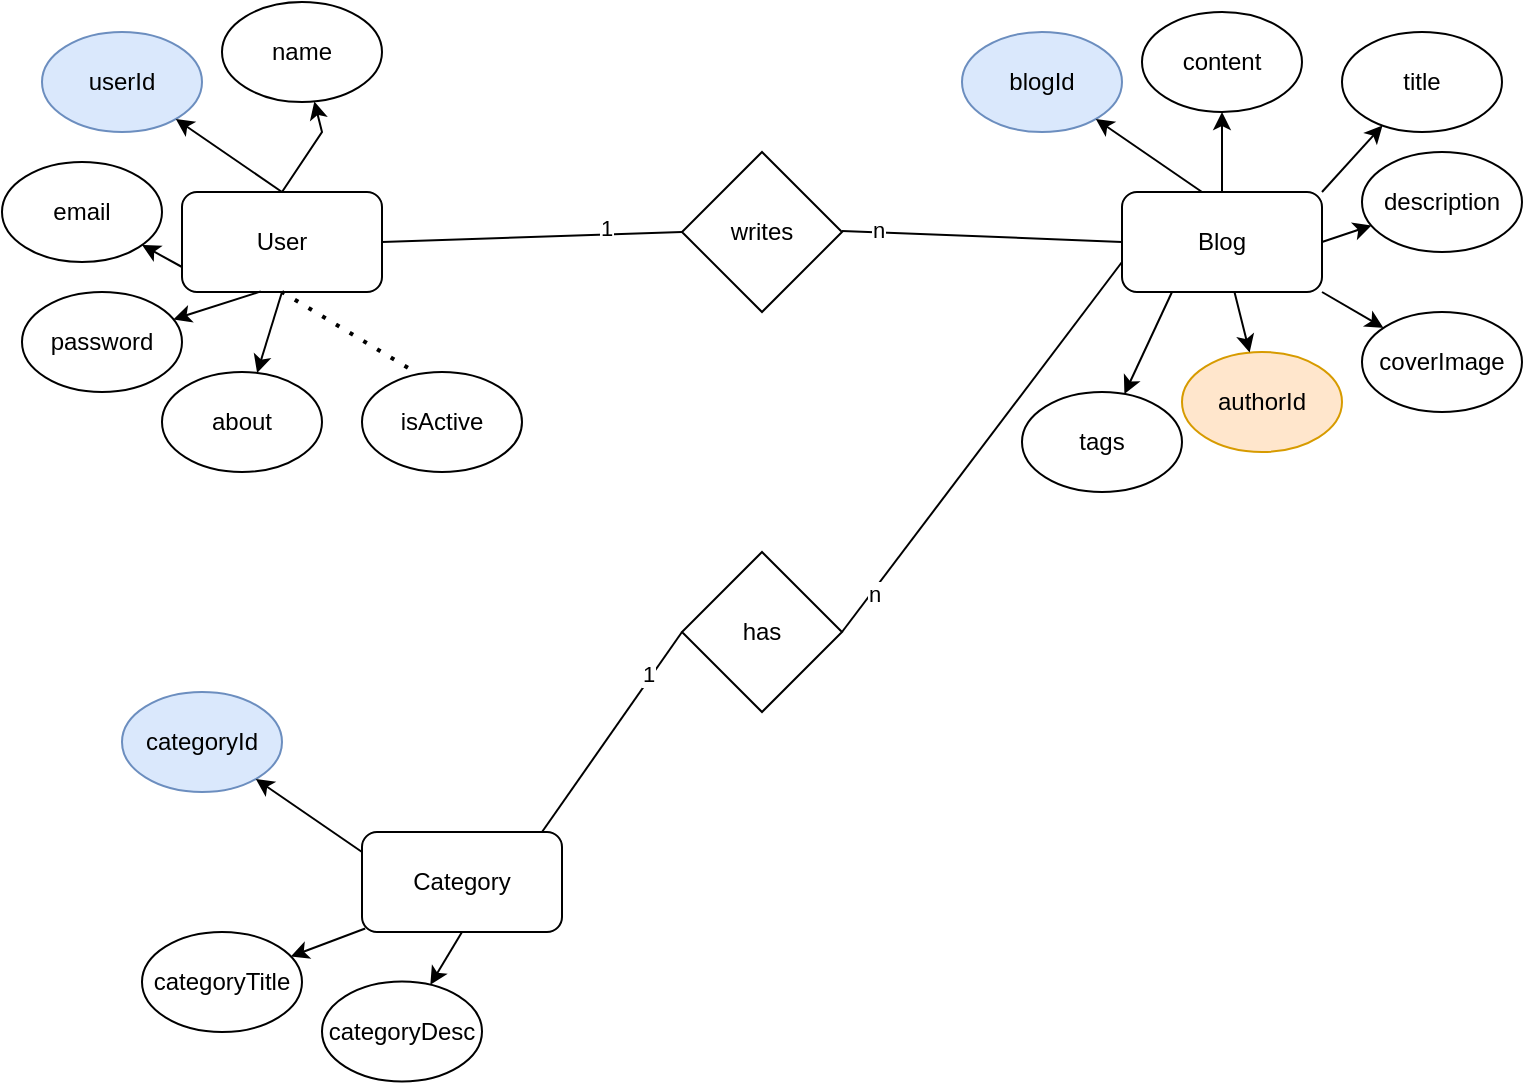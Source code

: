 <mxfile version="20.5.1" type="device"><diagram id="CTbc24yfnBdwz8g8FNju" name="Page-1"><mxGraphModel dx="996" dy="680" grid="1" gridSize="10" guides="1" tooltips="1" connect="1" arrows="1" fold="1" page="1" pageScale="1" pageWidth="827" pageHeight="1169" math="0" shadow="0"><root><mxCell id="0"/><mxCell id="1" parent="0"/><mxCell id="d8KtKb0JYXTgkJtHLM1U-1" value="User" style="rounded=1;whiteSpace=wrap;html=1;" vertex="1" parent="1"><mxGeometry x="100" y="140" width="100" height="50" as="geometry"/></mxCell><mxCell id="d8KtKb0JYXTgkJtHLM1U-2" value="userId" style="ellipse;whiteSpace=wrap;html=1;fillColor=#dae8fc;strokeColor=#6c8ebf;" vertex="1" parent="1"><mxGeometry x="30" y="60" width="80" height="50" as="geometry"/></mxCell><mxCell id="d8KtKb0JYXTgkJtHLM1U-3" value="" style="endArrow=classic;html=1;rounded=0;exitX=0.5;exitY=0;exitDx=0;exitDy=0;" edge="1" parent="1" source="d8KtKb0JYXTgkJtHLM1U-1" target="d8KtKb0JYXTgkJtHLM1U-2"><mxGeometry width="50" height="50" relative="1" as="geometry"><mxPoint x="70" y="150" as="sourcePoint"/><mxPoint x="120" y="100" as="targetPoint"/></mxGeometry></mxCell><mxCell id="d8KtKb0JYXTgkJtHLM1U-4" value="name" style="ellipse;whiteSpace=wrap;html=1;" vertex="1" parent="1"><mxGeometry x="120" y="45" width="80" height="50" as="geometry"/></mxCell><mxCell id="d8KtKb0JYXTgkJtHLM1U-5" value="" style="endArrow=classic;html=1;rounded=0;" edge="1" parent="1" target="d8KtKb0JYXTgkJtHLM1U-4"><mxGeometry width="50" height="50" relative="1" as="geometry"><mxPoint x="150" y="140" as="sourcePoint"/><mxPoint x="210" y="85" as="targetPoint"/><Array as="points"><mxPoint x="170" y="110"/></Array></mxGeometry></mxCell><mxCell id="d8KtKb0JYXTgkJtHLM1U-6" value="email" style="ellipse;whiteSpace=wrap;html=1;" vertex="1" parent="1"><mxGeometry x="10" y="125" width="80" height="50" as="geometry"/></mxCell><mxCell id="d8KtKb0JYXTgkJtHLM1U-7" value="" style="endArrow=classic;html=1;rounded=0;exitX=0;exitY=0.75;exitDx=0;exitDy=0;" edge="1" parent="1" target="d8KtKb0JYXTgkJtHLM1U-6" source="d8KtKb0JYXTgkJtHLM1U-1"><mxGeometry width="50" height="50" relative="1" as="geometry"><mxPoint x="130" y="205" as="sourcePoint"/><mxPoint x="100" y="165" as="targetPoint"/></mxGeometry></mxCell><mxCell id="d8KtKb0JYXTgkJtHLM1U-8" value="password" style="ellipse;whiteSpace=wrap;html=1;" vertex="1" parent="1"><mxGeometry x="20" y="190" width="80" height="50" as="geometry"/></mxCell><mxCell id="d8KtKb0JYXTgkJtHLM1U-9" value="" style="endArrow=classic;html=1;rounded=0;exitX=0.394;exitY=0.994;exitDx=0;exitDy=0;exitPerimeter=0;" edge="1" parent="1" target="d8KtKb0JYXTgkJtHLM1U-8" source="d8KtKb0JYXTgkJtHLM1U-1"><mxGeometry width="50" height="50" relative="1" as="geometry"><mxPoint x="140" y="270" as="sourcePoint"/><mxPoint x="110" y="230" as="targetPoint"/></mxGeometry></mxCell><mxCell id="d8KtKb0JYXTgkJtHLM1U-10" value="about" style="ellipse;whiteSpace=wrap;html=1;" vertex="1" parent="1"><mxGeometry x="90" y="230" width="80" height="50" as="geometry"/></mxCell><mxCell id="d8KtKb0JYXTgkJtHLM1U-11" value="" style="endArrow=classic;html=1;rounded=0;exitX=0.5;exitY=1;exitDx=0;exitDy=0;" edge="1" parent="1" target="d8KtKb0JYXTgkJtHLM1U-10" source="d8KtKb0JYXTgkJtHLM1U-1"><mxGeometry width="50" height="50" relative="1" as="geometry"><mxPoint x="210" y="310" as="sourcePoint"/><mxPoint x="180" y="270" as="targetPoint"/></mxGeometry></mxCell><mxCell id="d8KtKb0JYXTgkJtHLM1U-12" value="Blog" style="rounded=1;whiteSpace=wrap;html=1;" vertex="1" parent="1"><mxGeometry x="570" y="140" width="100" height="50" as="geometry"/></mxCell><mxCell id="d8KtKb0JYXTgkJtHLM1U-13" value="blogId" style="ellipse;whiteSpace=wrap;html=1;fillColor=#dae8fc;strokeColor=#6c8ebf;" vertex="1" parent="1"><mxGeometry x="490" y="60" width="80" height="50" as="geometry"/></mxCell><mxCell id="d8KtKb0JYXTgkJtHLM1U-14" value="" style="endArrow=classic;html=1;rounded=0;exitX=0.5;exitY=0;exitDx=0;exitDy=0;" edge="1" parent="1" target="d8KtKb0JYXTgkJtHLM1U-13"><mxGeometry width="50" height="50" relative="1" as="geometry"><mxPoint x="610.0" y="140" as="sourcePoint"/><mxPoint x="580" y="100" as="targetPoint"/></mxGeometry></mxCell><mxCell id="d8KtKb0JYXTgkJtHLM1U-15" value="content" style="ellipse;whiteSpace=wrap;html=1;" vertex="1" parent="1"><mxGeometry x="580" y="50" width="80" height="50" as="geometry"/></mxCell><mxCell id="d8KtKb0JYXTgkJtHLM1U-16" value="" style="endArrow=classic;html=1;rounded=0;exitX=0.5;exitY=0;exitDx=0;exitDy=0;" edge="1" parent="1" target="d8KtKb0JYXTgkJtHLM1U-15" source="d8KtKb0JYXTgkJtHLM1U-12"><mxGeometry width="50" height="50" relative="1" as="geometry"><mxPoint x="700.0" y="130" as="sourcePoint"/><mxPoint x="670" y="90" as="targetPoint"/></mxGeometry></mxCell><mxCell id="d8KtKb0JYXTgkJtHLM1U-17" value="title" style="ellipse;whiteSpace=wrap;html=1;" vertex="1" parent="1"><mxGeometry x="680" y="60" width="80" height="50" as="geometry"/></mxCell><mxCell id="d8KtKb0JYXTgkJtHLM1U-18" value="" style="endArrow=classic;html=1;rounded=0;exitX=1;exitY=0;exitDx=0;exitDy=0;" edge="1" parent="1" target="d8KtKb0JYXTgkJtHLM1U-17" source="d8KtKb0JYXTgkJtHLM1U-12"><mxGeometry width="50" height="50" relative="1" as="geometry"><mxPoint x="800.0" y="140" as="sourcePoint"/><mxPoint x="770" y="100" as="targetPoint"/></mxGeometry></mxCell><mxCell id="d8KtKb0JYXTgkJtHLM1U-19" value="description" style="ellipse;whiteSpace=wrap;html=1;" vertex="1" parent="1"><mxGeometry x="690" y="120" width="80" height="50" as="geometry"/></mxCell><mxCell id="d8KtKb0JYXTgkJtHLM1U-20" value="" style="endArrow=classic;html=1;rounded=0;exitX=1;exitY=0.5;exitDx=0;exitDy=0;" edge="1" parent="1" target="d8KtKb0JYXTgkJtHLM1U-19" source="d8KtKb0JYXTgkJtHLM1U-12"><mxGeometry width="50" height="50" relative="1" as="geometry"><mxPoint x="810.0" y="200" as="sourcePoint"/><mxPoint x="780" y="160" as="targetPoint"/></mxGeometry></mxCell><mxCell id="d8KtKb0JYXTgkJtHLM1U-21" value="coverImage" style="ellipse;whiteSpace=wrap;html=1;" vertex="1" parent="1"><mxGeometry x="690" y="200" width="80" height="50" as="geometry"/></mxCell><mxCell id="d8KtKb0JYXTgkJtHLM1U-22" value="" style="endArrow=classic;html=1;rounded=0;exitX=1;exitY=1;exitDx=0;exitDy=0;" edge="1" parent="1" target="d8KtKb0JYXTgkJtHLM1U-21" source="d8KtKb0JYXTgkJtHLM1U-12"><mxGeometry width="50" height="50" relative="1" as="geometry"><mxPoint x="810.0" y="280" as="sourcePoint"/><mxPoint x="780" y="240" as="targetPoint"/></mxGeometry></mxCell><mxCell id="d8KtKb0JYXTgkJtHLM1U-23" value="authorId" style="ellipse;whiteSpace=wrap;html=1;fillColor=#ffe6cc;strokeColor=#d79b00;" vertex="1" parent="1"><mxGeometry x="600" y="220" width="80" height="50" as="geometry"/></mxCell><mxCell id="d8KtKb0JYXTgkJtHLM1U-24" value="" style="endArrow=classic;html=1;rounded=0;" edge="1" parent="1" target="d8KtKb0JYXTgkJtHLM1U-23" source="d8KtKb0JYXTgkJtHLM1U-12"><mxGeometry width="50" height="50" relative="1" as="geometry"><mxPoint x="720.0" y="300" as="sourcePoint"/><mxPoint x="690" y="260" as="targetPoint"/></mxGeometry></mxCell><mxCell id="d8KtKb0JYXTgkJtHLM1U-25" value="tags" style="ellipse;whiteSpace=wrap;html=1;" vertex="1" parent="1"><mxGeometry x="520" y="240" width="80" height="50" as="geometry"/></mxCell><mxCell id="d8KtKb0JYXTgkJtHLM1U-26" value="" style="endArrow=classic;html=1;rounded=0;exitX=0.25;exitY=1;exitDx=0;exitDy=0;" edge="1" parent="1" target="d8KtKb0JYXTgkJtHLM1U-25" source="d8KtKb0JYXTgkJtHLM1U-12"><mxGeometry width="50" height="50" relative="1" as="geometry"><mxPoint x="640.0" y="300" as="sourcePoint"/><mxPoint x="610" y="260" as="targetPoint"/></mxGeometry></mxCell><mxCell id="d8KtKb0JYXTgkJtHLM1U-27" value="writes" style="rhombus;whiteSpace=wrap;html=1;" vertex="1" parent="1"><mxGeometry x="350" y="120" width="80" height="80" as="geometry"/></mxCell><mxCell id="d8KtKb0JYXTgkJtHLM1U-29" value="" style="endArrow=none;html=1;rounded=0;exitX=1;exitY=0.5;exitDx=0;exitDy=0;entryX=0;entryY=0.5;entryDx=0;entryDy=0;" edge="1" parent="1" source="d8KtKb0JYXTgkJtHLM1U-1" target="d8KtKb0JYXTgkJtHLM1U-27"><mxGeometry width="50" height="50" relative="1" as="geometry"><mxPoint x="230" y="190" as="sourcePoint"/><mxPoint x="280" y="140" as="targetPoint"/></mxGeometry></mxCell><mxCell id="d8KtKb0JYXTgkJtHLM1U-31" value="1" style="edgeLabel;html=1;align=center;verticalAlign=middle;resizable=0;points=[];" vertex="1" connectable="0" parent="d8KtKb0JYXTgkJtHLM1U-29"><mxGeometry x="0.485" y="4" relative="1" as="geometry"><mxPoint as="offset"/></mxGeometry></mxCell><mxCell id="d8KtKb0JYXTgkJtHLM1U-30" value="" style="endArrow=none;html=1;rounded=0;exitX=1;exitY=0.5;exitDx=0;exitDy=0;entryX=0;entryY=0.5;entryDx=0;entryDy=0;" edge="1" parent="1" target="d8KtKb0JYXTgkJtHLM1U-12"><mxGeometry width="50" height="50" relative="1" as="geometry"><mxPoint x="430" y="159.44" as="sourcePoint"/><mxPoint x="550" y="159.94" as="targetPoint"/></mxGeometry></mxCell><mxCell id="d8KtKb0JYXTgkJtHLM1U-33" value="n" style="edgeLabel;html=1;align=center;verticalAlign=middle;resizable=0;points=[];" vertex="1" connectable="0" parent="d8KtKb0JYXTgkJtHLM1U-30"><mxGeometry x="-0.747" y="1" relative="1" as="geometry"><mxPoint as="offset"/></mxGeometry></mxCell><mxCell id="d8KtKb0JYXTgkJtHLM1U-34" value="Category" style="rounded=1;whiteSpace=wrap;html=1;" vertex="1" parent="1"><mxGeometry x="190" y="460" width="100" height="50" as="geometry"/></mxCell><mxCell id="d8KtKb0JYXTgkJtHLM1U-35" value="categoryId" style="ellipse;whiteSpace=wrap;html=1;fillColor=#dae8fc;strokeColor=#6c8ebf;" vertex="1" parent="1"><mxGeometry x="70" y="390" width="80" height="50" as="geometry"/></mxCell><mxCell id="d8KtKb0JYXTgkJtHLM1U-36" value="" style="endArrow=classic;html=1;rounded=0;exitX=0.5;exitY=0;exitDx=0;exitDy=0;" edge="1" parent="1" target="d8KtKb0JYXTgkJtHLM1U-35"><mxGeometry width="50" height="50" relative="1" as="geometry"><mxPoint x="190" y="470" as="sourcePoint"/><mxPoint x="160" y="430" as="targetPoint"/></mxGeometry></mxCell><mxCell id="d8KtKb0JYXTgkJtHLM1U-37" value="categoryTitle" style="ellipse;whiteSpace=wrap;html=1;" vertex="1" parent="1"><mxGeometry x="80" y="510" width="80" height="50" as="geometry"/></mxCell><mxCell id="d8KtKb0JYXTgkJtHLM1U-38" value="" style="endArrow=classic;html=1;rounded=0;exitX=0.016;exitY=0.965;exitDx=0;exitDy=0;exitPerimeter=0;" edge="1" parent="1" target="d8KtKb0JYXTgkJtHLM1U-37" source="d8KtKb0JYXTgkJtHLM1U-34"><mxGeometry width="50" height="50" relative="1" as="geometry"><mxPoint x="200" y="590" as="sourcePoint"/><mxPoint x="170" y="550" as="targetPoint"/></mxGeometry></mxCell><mxCell id="d8KtKb0JYXTgkJtHLM1U-39" value="has" style="rhombus;whiteSpace=wrap;html=1;" vertex="1" parent="1"><mxGeometry x="350" y="320" width="80" height="80" as="geometry"/></mxCell><mxCell id="d8KtKb0JYXTgkJtHLM1U-40" value="" style="endArrow=none;html=1;rounded=0;entryX=0;entryY=0.5;entryDx=0;entryDy=0;" edge="1" parent="1" target="d8KtKb0JYXTgkJtHLM1U-39"><mxGeometry width="50" height="50" relative="1" as="geometry"><mxPoint x="280" y="460" as="sourcePoint"/><mxPoint x="330" y="410" as="targetPoint"/></mxGeometry></mxCell><mxCell id="d8KtKb0JYXTgkJtHLM1U-42" value="1" style="edgeLabel;html=1;align=center;verticalAlign=middle;resizable=0;points=[];" vertex="1" connectable="0" parent="d8KtKb0JYXTgkJtHLM1U-40"><mxGeometry x="0.558" y="2" relative="1" as="geometry"><mxPoint as="offset"/></mxGeometry></mxCell><mxCell id="d8KtKb0JYXTgkJtHLM1U-41" value="" style="endArrow=none;html=1;rounded=0;exitX=1;exitY=0.5;exitDx=0;exitDy=0;" edge="1" parent="1" source="d8KtKb0JYXTgkJtHLM1U-39"><mxGeometry width="50" height="50" relative="1" as="geometry"><mxPoint x="520" y="225" as="sourcePoint"/><mxPoint x="570" y="175" as="targetPoint"/></mxGeometry></mxCell><mxCell id="d8KtKb0JYXTgkJtHLM1U-43" value="n" style="edgeLabel;html=1;align=center;verticalAlign=middle;resizable=0;points=[];" vertex="1" connectable="0" parent="d8KtKb0JYXTgkJtHLM1U-41"><mxGeometry x="-0.791" relative="1" as="geometry"><mxPoint x="1" as="offset"/></mxGeometry></mxCell><mxCell id="d8KtKb0JYXTgkJtHLM1U-46" value="categoryDesc" style="ellipse;whiteSpace=wrap;html=1;" vertex="1" parent="1"><mxGeometry x="170" y="534.75" width="80" height="50" as="geometry"/></mxCell><mxCell id="d8KtKb0JYXTgkJtHLM1U-47" value="" style="endArrow=classic;html=1;rounded=0;exitX=0.5;exitY=1;exitDx=0;exitDy=0;" edge="1" parent="1" target="d8KtKb0JYXTgkJtHLM1U-46" source="d8KtKb0JYXTgkJtHLM1U-34"><mxGeometry width="50" height="50" relative="1" as="geometry"><mxPoint x="281.6" y="533" as="sourcePoint"/><mxPoint x="260" y="574.75" as="targetPoint"/></mxGeometry></mxCell><mxCell id="d8KtKb0JYXTgkJtHLM1U-48" value="isActive" style="ellipse;whiteSpace=wrap;html=1;" vertex="1" parent="1"><mxGeometry x="190" y="230" width="80" height="50" as="geometry"/></mxCell><mxCell id="d8KtKb0JYXTgkJtHLM1U-50" value="" style="endArrow=none;dashed=1;html=1;dashPattern=1 3;strokeWidth=2;rounded=0;entryX=0.5;entryY=1;entryDx=0;entryDy=0;exitX=0.287;exitY=-0.042;exitDx=0;exitDy=0;exitPerimeter=0;" edge="1" parent="1" source="d8KtKb0JYXTgkJtHLM1U-48" target="d8KtKb0JYXTgkJtHLM1U-1"><mxGeometry width="50" height="50" relative="1" as="geometry"><mxPoint x="190" y="230" as="sourcePoint"/><mxPoint x="240" y="180" as="targetPoint"/></mxGeometry></mxCell></root></mxGraphModel></diagram></mxfile>